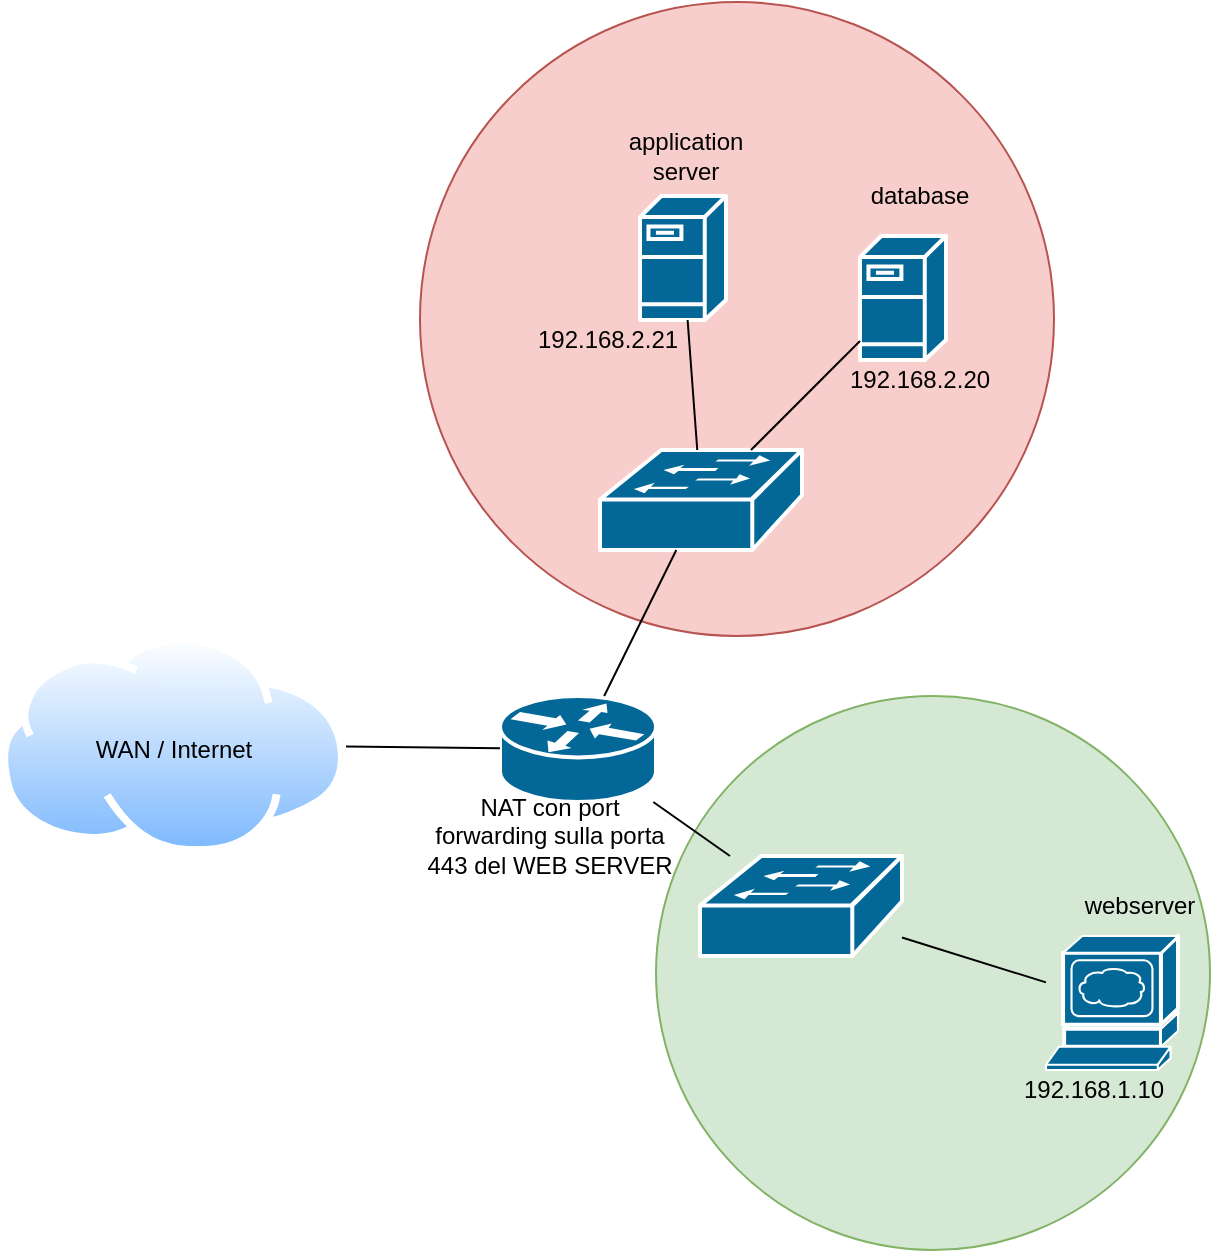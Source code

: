 <mxfile version="14.5.10" type="device"><diagram id="j_lONLeeudxtFjVWRT-t" name="Page-1"><mxGraphModel dx="1477" dy="2022" grid="1" gridSize="10" guides="1" tooltips="1" connect="1" arrows="1" fold="1" page="1" pageScale="1" pageWidth="827" pageHeight="1169" math="0" shadow="0"><root><mxCell id="0"/><mxCell id="1" parent="0"/><mxCell id="tT59IrBpSJVcNMR26euG-22" value="" style="ellipse;whiteSpace=wrap;html=1;aspect=fixed;shadow=0;fillOpacity=100;fillColor=#f8cecc;strokeColor=#b85450;" vertex="1" parent="1"><mxGeometry x="320" y="-147" width="317" height="317" as="geometry"/></mxCell><mxCell id="tT59IrBpSJVcNMR26euG-21" value="" style="ellipse;whiteSpace=wrap;html=1;aspect=fixed;shadow=0;fillOpacity=100;fillColor=#d5e8d4;strokeColor=#82b366;" vertex="1" parent="1"><mxGeometry x="438" y="200" width="277" height="277" as="geometry"/></mxCell><mxCell id="tT59IrBpSJVcNMR26euG-1" value="" style="shape=mxgraph.cisco.routers.router;html=1;pointerEvents=1;dashed=0;fillColor=#036897;strokeColor=#ffffff;strokeWidth=2;verticalLabelPosition=bottom;verticalAlign=top;align=center;outlineConnect=0;" vertex="1" parent="1"><mxGeometry x="360" y="200" width="78" height="53" as="geometry"/></mxCell><mxCell id="tT59IrBpSJVcNMR26euG-2" value="" style="aspect=fixed;perimeter=ellipsePerimeter;html=1;align=center;shadow=0;dashed=0;spacingTop=3;image;image=img/lib/active_directory/internet_cloud.svg;" vertex="1" parent="1"><mxGeometry x="110" y="170" width="173.02" height="109" as="geometry"/></mxCell><mxCell id="tT59IrBpSJVcNMR26euG-5" value="WAN / Internet" style="text;html=1;strokeColor=none;fillColor=none;align=center;verticalAlign=middle;whiteSpace=wrap;rounded=0;" vertex="1" parent="1"><mxGeometry x="146.51" y="216.5" width="100" height="20" as="geometry"/></mxCell><mxCell id="tT59IrBpSJVcNMR26euG-7" value="" style="endArrow=none;html=1;" edge="1" parent="1" source="tT59IrBpSJVcNMR26euG-2" target="tT59IrBpSJVcNMR26euG-1"><mxGeometry width="50" height="50" relative="1" as="geometry"><mxPoint x="390" y="450" as="sourcePoint"/><mxPoint x="440" y="400" as="targetPoint"/></mxGeometry></mxCell><mxCell id="tT59IrBpSJVcNMR26euG-8" value="" style="shape=mxgraph.cisco.servers.fileserver;html=1;pointerEvents=1;dashed=0;fillColor=#036897;strokeColor=#ffffff;strokeWidth=2;verticalLabelPosition=bottom;verticalAlign=top;align=center;outlineConnect=0;" vertex="1" parent="1"><mxGeometry x="430" y="-50" width="43" height="62" as="geometry"/></mxCell><mxCell id="tT59IrBpSJVcNMR26euG-9" value="" style="shape=mxgraph.cisco.servers.fileserver;html=1;pointerEvents=1;dashed=0;fillColor=#036897;strokeColor=#ffffff;strokeWidth=2;verticalLabelPosition=bottom;verticalAlign=top;align=center;outlineConnect=0;" vertex="1" parent="1"><mxGeometry x="540" y="-30" width="43" height="62" as="geometry"/></mxCell><mxCell id="tT59IrBpSJVcNMR26euG-10" value="" style="shape=mxgraph.cisco.servers.www_server;html=1;pointerEvents=1;dashed=0;fillColor=#036897;strokeColor=#ffffff;strokeWidth=2;verticalLabelPosition=bottom;verticalAlign=top;align=center;outlineConnect=0;" vertex="1" parent="1"><mxGeometry x="633" y="320" width="66" height="67" as="geometry"/></mxCell><mxCell id="tT59IrBpSJVcNMR26euG-13" value="" style="shape=mxgraph.cisco.switches.workgroup_switch;html=1;pointerEvents=1;dashed=0;fillColor=#036897;strokeColor=#ffffff;strokeWidth=2;verticalLabelPosition=bottom;verticalAlign=top;align=center;outlineConnect=0;" vertex="1" parent="1"><mxGeometry x="410" y="77" width="101" height="50" as="geometry"/></mxCell><mxCell id="tT59IrBpSJVcNMR26euG-14" value="" style="endArrow=none;html=1;" edge="1" parent="1" source="tT59IrBpSJVcNMR26euG-1" target="tT59IrBpSJVcNMR26euG-13"><mxGeometry width="50" height="50" relative="1" as="geometry"><mxPoint x="330" y="400" as="sourcePoint"/><mxPoint x="380" y="350" as="targetPoint"/></mxGeometry></mxCell><mxCell id="tT59IrBpSJVcNMR26euG-15" value="" style="endArrow=none;html=1;" edge="1" parent="1" source="tT59IrBpSJVcNMR26euG-13" target="tT59IrBpSJVcNMR26euG-8"><mxGeometry width="50" height="50" relative="1" as="geometry"><mxPoint x="350" y="100" as="sourcePoint"/><mxPoint x="400" y="50" as="targetPoint"/></mxGeometry></mxCell><mxCell id="tT59IrBpSJVcNMR26euG-16" value="" style="endArrow=none;html=1;" edge="1" parent="1" source="tT59IrBpSJVcNMR26euG-13" target="tT59IrBpSJVcNMR26euG-9"><mxGeometry width="50" height="50" relative="1" as="geometry"><mxPoint x="680" y="240" as="sourcePoint"/><mxPoint x="730" y="190" as="targetPoint"/></mxGeometry></mxCell><mxCell id="tT59IrBpSJVcNMR26euG-17" value="" style="shape=mxgraph.cisco.switches.workgroup_switch;html=1;pointerEvents=1;dashed=0;fillColor=#036897;strokeColor=#ffffff;strokeWidth=2;verticalLabelPosition=bottom;verticalAlign=top;align=center;outlineConnect=0;" vertex="1" parent="1"><mxGeometry x="460" y="280" width="101" height="50" as="geometry"/></mxCell><mxCell id="tT59IrBpSJVcNMR26euG-18" value="" style="endArrow=none;html=1;" edge="1" parent="1" source="tT59IrBpSJVcNMR26euG-1" target="tT59IrBpSJVcNMR26euG-17"><mxGeometry width="50" height="50" relative="1" as="geometry"><mxPoint x="320" y="430" as="sourcePoint"/><mxPoint x="370" y="380" as="targetPoint"/></mxGeometry></mxCell><mxCell id="tT59IrBpSJVcNMR26euG-19" value="" style="endArrow=none;html=1;" edge="1" parent="1" source="tT59IrBpSJVcNMR26euG-17" target="tT59IrBpSJVcNMR26euG-10"><mxGeometry width="50" height="50" relative="1" as="geometry"><mxPoint x="550" y="420" as="sourcePoint"/><mxPoint x="600" y="370" as="targetPoint"/></mxGeometry></mxCell><mxCell id="tT59IrBpSJVcNMR26euG-23" value="application server" style="text;html=1;strokeColor=none;fillColor=none;align=center;verticalAlign=middle;whiteSpace=wrap;rounded=0;shadow=0;" vertex="1" parent="1"><mxGeometry x="433" y="-80" width="40" height="20" as="geometry"/></mxCell><mxCell id="tT59IrBpSJVcNMR26euG-24" value="database" style="text;html=1;strokeColor=none;fillColor=none;align=center;verticalAlign=middle;whiteSpace=wrap;rounded=0;shadow=0;" vertex="1" parent="1"><mxGeometry x="550" y="-60" width="40" height="20" as="geometry"/></mxCell><mxCell id="tT59IrBpSJVcNMR26euG-25" value="webserver" style="text;html=1;strokeColor=none;fillColor=none;align=center;verticalAlign=middle;whiteSpace=wrap;rounded=0;shadow=0;" vertex="1" parent="1"><mxGeometry x="660" y="295" width="40" height="20" as="geometry"/></mxCell><mxCell id="tT59IrBpSJVcNMR26euG-26" value="192.168.2.21" style="text;html=1;strokeColor=none;fillColor=none;align=center;verticalAlign=middle;whiteSpace=wrap;rounded=0;shadow=0;" vertex="1" parent="1"><mxGeometry x="394" y="12" width="40" height="20" as="geometry"/></mxCell><mxCell id="tT59IrBpSJVcNMR26euG-27" value="192.168.1.10" style="text;html=1;strokeColor=none;fillColor=none;align=center;verticalAlign=middle;whiteSpace=wrap;rounded=0;shadow=0;" vertex="1" parent="1"><mxGeometry x="637" y="387" width="40" height="20" as="geometry"/></mxCell><mxCell id="tT59IrBpSJVcNMR26euG-29" value="192.168.2.20" style="text;html=1;strokeColor=none;fillColor=none;align=center;verticalAlign=middle;whiteSpace=wrap;rounded=0;shadow=0;" vertex="1" parent="1"><mxGeometry x="550" y="32" width="40" height="20" as="geometry"/></mxCell><mxCell id="tT59IrBpSJVcNMR26euG-34" value="NAT con port forwarding sulla porta 443 del WEB SERVER" style="text;html=1;strokeColor=none;fillColor=none;align=center;verticalAlign=middle;whiteSpace=wrap;rounded=0;shadow=0;" vertex="1" parent="1"><mxGeometry x="320" y="260" width="130" height="20" as="geometry"/></mxCell></root></mxGraphModel></diagram></mxfile>
